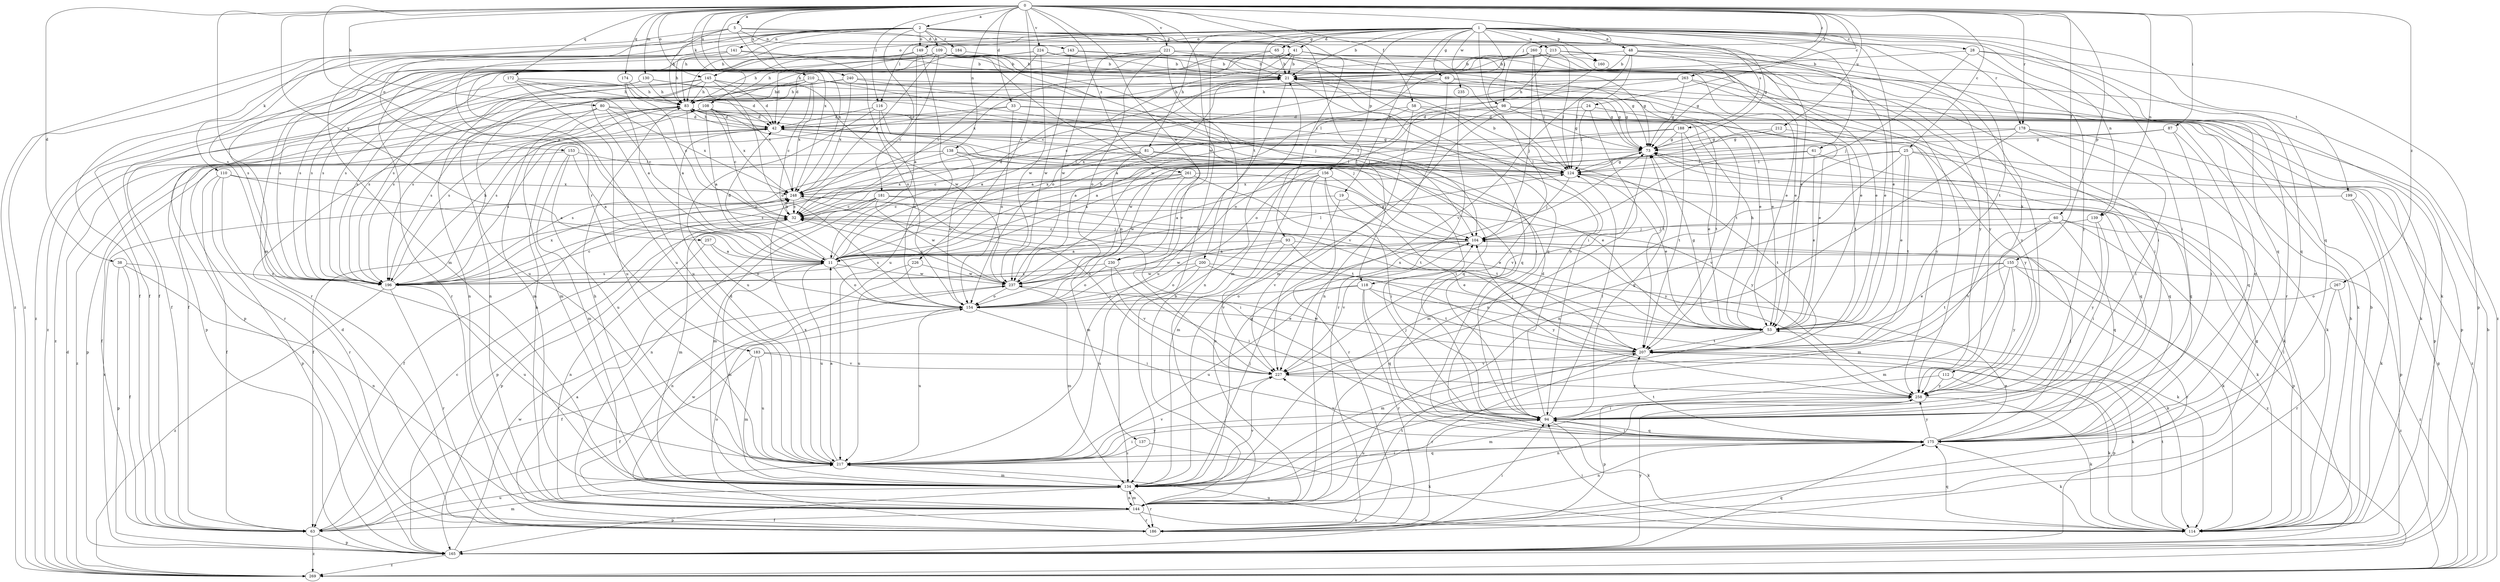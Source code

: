 strict digraph  {
0;
1;
2;
5;
11;
19;
21;
24;
25;
28;
32;
33;
38;
41;
42;
48;
53;
58;
60;
61;
63;
65;
69;
73;
80;
81;
83;
87;
93;
94;
98;
104;
108;
109;
110;
112;
114;
116;
118;
124;
130;
134;
137;
138;
139;
141;
143;
144;
145;
149;
153;
154;
155;
156;
160;
165;
172;
174;
175;
178;
181;
183;
184;
186;
188;
196;
199;
200;
207;
210;
212;
213;
217;
221;
224;
226;
227;
230;
235;
237;
240;
248;
257;
258;
260;
261;
263;
267;
269;
0 -> 2  [label=a];
0 -> 5  [label=a];
0 -> 11  [label=a];
0 -> 24  [label=c];
0 -> 25  [label=c];
0 -> 33  [label=d];
0 -> 38  [label=d];
0 -> 58  [label=f];
0 -> 60  [label=f];
0 -> 80  [label=h];
0 -> 87  [label=i];
0 -> 93  [label=i];
0 -> 98  [label=j];
0 -> 108  [label=k];
0 -> 116  [label=l];
0 -> 130  [label=m];
0 -> 134  [label=m];
0 -> 137  [label=n];
0 -> 138  [label=n];
0 -> 139  [label=n];
0 -> 145  [label=o];
0 -> 155  [label=p];
0 -> 172  [label=q];
0 -> 174  [label=q];
0 -> 178  [label=r];
0 -> 210  [label=u];
0 -> 212  [label=u];
0 -> 221  [label=v];
0 -> 224  [label=v];
0 -> 226  [label=v];
0 -> 230  [label=w];
0 -> 240  [label=x];
0 -> 248  [label=x];
0 -> 257  [label=y];
0 -> 260  [label=z];
0 -> 261  [label=z];
0 -> 263  [label=z];
0 -> 267  [label=z];
1 -> 19  [label=b];
1 -> 21  [label=b];
1 -> 28  [label=c];
1 -> 41  [label=d];
1 -> 48  [label=e];
1 -> 53  [label=e];
1 -> 61  [label=f];
1 -> 65  [label=g];
1 -> 69  [label=g];
1 -> 73  [label=g];
1 -> 81  [label=h];
1 -> 83  [label=h];
1 -> 94  [label=i];
1 -> 98  [label=j];
1 -> 116  [label=l];
1 -> 118  [label=l];
1 -> 139  [label=n];
1 -> 145  [label=o];
1 -> 149  [label=o];
1 -> 156  [label=p];
1 -> 160  [label=p];
1 -> 175  [label=q];
1 -> 178  [label=r];
1 -> 199  [label=t];
1 -> 200  [label=t];
1 -> 207  [label=t];
1 -> 213  [label=u];
1 -> 230  [label=w];
1 -> 235  [label=w];
2 -> 41  [label=d];
2 -> 83  [label=h];
2 -> 109  [label=k];
2 -> 110  [label=k];
2 -> 112  [label=k];
2 -> 118  [label=l];
2 -> 134  [label=m];
2 -> 141  [label=n];
2 -> 149  [label=o];
2 -> 160  [label=p];
2 -> 181  [label=r];
2 -> 183  [label=r];
2 -> 184  [label=r];
2 -> 188  [label=s];
2 -> 196  [label=s];
2 -> 269  [label=z];
5 -> 41  [label=d];
5 -> 53  [label=e];
5 -> 83  [label=h];
5 -> 143  [label=n];
5 -> 153  [label=o];
5 -> 248  [label=x];
5 -> 269  [label=z];
11 -> 41  [label=d];
11 -> 42  [label=d];
11 -> 124  [label=l];
11 -> 134  [label=m];
11 -> 154  [label=o];
11 -> 196  [label=s];
11 -> 217  [label=u];
11 -> 237  [label=w];
19 -> 32  [label=c];
19 -> 207  [label=t];
19 -> 227  [label=v];
21 -> 83  [label=h];
21 -> 175  [label=q];
21 -> 196  [label=s];
21 -> 217  [label=u];
24 -> 42  [label=d];
24 -> 53  [label=e];
24 -> 124  [label=l];
24 -> 144  [label=n];
25 -> 53  [label=e];
25 -> 124  [label=l];
25 -> 134  [label=m];
25 -> 175  [label=q];
25 -> 207  [label=t];
25 -> 227  [label=v];
25 -> 269  [label=z];
28 -> 21  [label=b];
28 -> 104  [label=j];
28 -> 165  [label=p];
28 -> 175  [label=q];
28 -> 258  [label=y];
32 -> 104  [label=j];
32 -> 134  [label=m];
32 -> 165  [label=p];
32 -> 248  [label=x];
33 -> 42  [label=d];
33 -> 124  [label=l];
33 -> 144  [label=n];
33 -> 154  [label=o];
33 -> 207  [label=t];
38 -> 63  [label=f];
38 -> 144  [label=n];
38 -> 165  [label=p];
38 -> 196  [label=s];
41 -> 21  [label=b];
41 -> 53  [label=e];
41 -> 124  [label=l];
41 -> 154  [label=o];
41 -> 196  [label=s];
41 -> 217  [label=u];
41 -> 258  [label=y];
42 -> 73  [label=g];
42 -> 83  [label=h];
42 -> 94  [label=i];
42 -> 124  [label=l];
42 -> 196  [label=s];
48 -> 21  [label=b];
48 -> 53  [label=e];
48 -> 73  [label=g];
48 -> 114  [label=k];
48 -> 124  [label=l];
48 -> 196  [label=s];
48 -> 227  [label=v];
53 -> 73  [label=g];
53 -> 83  [label=h];
53 -> 134  [label=m];
53 -> 207  [label=t];
53 -> 248  [label=x];
58 -> 11  [label=a];
58 -> 42  [label=d];
58 -> 114  [label=k];
58 -> 175  [label=q];
58 -> 227  [label=v];
60 -> 104  [label=j];
60 -> 114  [label=k];
60 -> 134  [label=m];
60 -> 165  [label=p];
60 -> 175  [label=q];
60 -> 227  [label=v];
61 -> 11  [label=a];
61 -> 53  [label=e];
61 -> 114  [label=k];
61 -> 124  [label=l];
63 -> 32  [label=c];
63 -> 134  [label=m];
63 -> 165  [label=p];
63 -> 217  [label=u];
63 -> 269  [label=z];
65 -> 21  [label=b];
65 -> 53  [label=e];
65 -> 196  [label=s];
65 -> 248  [label=x];
69 -> 32  [label=c];
69 -> 53  [label=e];
69 -> 73  [label=g];
69 -> 83  [label=h];
69 -> 144  [label=n];
73 -> 124  [label=l];
73 -> 175  [label=q];
73 -> 196  [label=s];
73 -> 227  [label=v];
80 -> 32  [label=c];
80 -> 42  [label=d];
80 -> 134  [label=m];
80 -> 186  [label=r];
80 -> 196  [label=s];
80 -> 248  [label=x];
80 -> 258  [label=y];
81 -> 32  [label=c];
81 -> 124  [label=l];
81 -> 154  [label=o];
81 -> 175  [label=q];
81 -> 196  [label=s];
83 -> 42  [label=d];
83 -> 94  [label=i];
83 -> 134  [label=m];
83 -> 154  [label=o];
83 -> 165  [label=p];
83 -> 196  [label=s];
87 -> 73  [label=g];
87 -> 94  [label=i];
87 -> 175  [label=q];
87 -> 248  [label=x];
93 -> 11  [label=a];
93 -> 53  [label=e];
93 -> 227  [label=v];
93 -> 237  [label=w];
93 -> 269  [label=z];
94 -> 21  [label=b];
94 -> 42  [label=d];
94 -> 73  [label=g];
94 -> 104  [label=j];
94 -> 114  [label=k];
94 -> 124  [label=l];
94 -> 175  [label=q];
98 -> 11  [label=a];
98 -> 42  [label=d];
98 -> 73  [label=g];
98 -> 154  [label=o];
98 -> 165  [label=p];
98 -> 207  [label=t];
104 -> 11  [label=a];
104 -> 32  [label=c];
104 -> 114  [label=k];
104 -> 196  [label=s];
104 -> 227  [label=v];
108 -> 11  [label=a];
108 -> 32  [label=c];
108 -> 42  [label=d];
108 -> 104  [label=j];
108 -> 196  [label=s];
108 -> 207  [label=t];
108 -> 248  [label=x];
108 -> 269  [label=z];
109 -> 21  [label=b];
109 -> 32  [label=c];
109 -> 42  [label=d];
109 -> 73  [label=g];
109 -> 83  [label=h];
109 -> 104  [label=j];
109 -> 175  [label=q];
109 -> 196  [label=s];
109 -> 227  [label=v];
109 -> 248  [label=x];
109 -> 258  [label=y];
109 -> 269  [label=z];
110 -> 11  [label=a];
110 -> 63  [label=f];
110 -> 165  [label=p];
110 -> 186  [label=r];
110 -> 248  [label=x];
112 -> 114  [label=k];
112 -> 165  [label=p];
112 -> 258  [label=y];
114 -> 21  [label=b];
114 -> 83  [label=h];
114 -> 94  [label=i];
114 -> 124  [label=l];
114 -> 175  [label=q];
114 -> 207  [label=t];
114 -> 217  [label=u];
116 -> 42  [label=d];
116 -> 154  [label=o];
116 -> 175  [label=q];
116 -> 217  [label=u];
118 -> 114  [label=k];
118 -> 154  [label=o];
118 -> 175  [label=q];
118 -> 186  [label=r];
118 -> 207  [label=t];
118 -> 217  [label=u];
124 -> 21  [label=b];
124 -> 53  [label=e];
124 -> 73  [label=g];
124 -> 104  [label=j];
124 -> 207  [label=t];
124 -> 248  [label=x];
130 -> 83  [label=h];
130 -> 104  [label=j];
130 -> 144  [label=n];
130 -> 196  [label=s];
130 -> 248  [label=x];
134 -> 73  [label=g];
134 -> 83  [label=h];
134 -> 94  [label=i];
134 -> 104  [label=j];
134 -> 144  [label=n];
134 -> 165  [label=p];
134 -> 186  [label=r];
134 -> 227  [label=v];
137 -> 114  [label=k];
137 -> 217  [label=u];
138 -> 53  [label=e];
138 -> 63  [label=f];
138 -> 124  [label=l];
138 -> 154  [label=o];
138 -> 165  [label=p];
139 -> 94  [label=i];
139 -> 104  [label=j];
139 -> 258  [label=y];
141 -> 21  [label=b];
141 -> 63  [label=f];
141 -> 83  [label=h];
141 -> 154  [label=o];
141 -> 196  [label=s];
143 -> 21  [label=b];
143 -> 53  [label=e];
143 -> 83  [label=h];
143 -> 237  [label=w];
144 -> 21  [label=b];
144 -> 63  [label=f];
144 -> 114  [label=k];
144 -> 134  [label=m];
144 -> 186  [label=r];
144 -> 207  [label=t];
144 -> 237  [label=w];
145 -> 42  [label=d];
145 -> 63  [label=f];
145 -> 73  [label=g];
145 -> 83  [label=h];
145 -> 154  [label=o];
145 -> 165  [label=p];
145 -> 196  [label=s];
145 -> 217  [label=u];
145 -> 237  [label=w];
149 -> 11  [label=a];
149 -> 21  [label=b];
149 -> 83  [label=h];
149 -> 186  [label=r];
149 -> 217  [label=u];
153 -> 11  [label=a];
153 -> 124  [label=l];
153 -> 134  [label=m];
153 -> 217  [label=u];
153 -> 269  [label=z];
154 -> 53  [label=e];
154 -> 63  [label=f];
154 -> 94  [label=i];
154 -> 217  [label=u];
155 -> 53  [label=e];
155 -> 134  [label=m];
155 -> 186  [label=r];
155 -> 207  [label=t];
155 -> 237  [label=w];
155 -> 258  [label=y];
155 -> 269  [label=z];
156 -> 11  [label=a];
156 -> 94  [label=i];
156 -> 104  [label=j];
156 -> 134  [label=m];
156 -> 144  [label=n];
156 -> 186  [label=r];
156 -> 248  [label=x];
160 -> 134  [label=m];
160 -> 258  [label=y];
165 -> 175  [label=q];
165 -> 237  [label=w];
165 -> 248  [label=x];
165 -> 258  [label=y];
165 -> 269  [label=z];
172 -> 11  [label=a];
172 -> 42  [label=d];
172 -> 83  [label=h];
172 -> 217  [label=u];
174 -> 11  [label=a];
174 -> 32  [label=c];
174 -> 83  [label=h];
175 -> 53  [label=e];
175 -> 94  [label=i];
175 -> 104  [label=j];
175 -> 114  [label=k];
175 -> 144  [label=n];
175 -> 207  [label=t];
175 -> 217  [label=u];
175 -> 227  [label=v];
175 -> 258  [label=y];
178 -> 11  [label=a];
178 -> 73  [label=g];
178 -> 94  [label=i];
178 -> 114  [label=k];
178 -> 144  [label=n];
178 -> 165  [label=p];
181 -> 32  [label=c];
181 -> 53  [label=e];
181 -> 134  [label=m];
181 -> 144  [label=n];
181 -> 165  [label=p];
181 -> 237  [label=w];
181 -> 258  [label=y];
183 -> 63  [label=f];
183 -> 114  [label=k];
183 -> 134  [label=m];
183 -> 217  [label=u];
183 -> 227  [label=v];
184 -> 21  [label=b];
184 -> 42  [label=d];
186 -> 11  [label=a];
186 -> 42  [label=d];
186 -> 73  [label=g];
186 -> 94  [label=i];
186 -> 154  [label=o];
188 -> 11  [label=a];
188 -> 53  [label=e];
188 -> 73  [label=g];
188 -> 207  [label=t];
188 -> 237  [label=w];
196 -> 32  [label=c];
196 -> 83  [label=h];
196 -> 186  [label=r];
196 -> 217  [label=u];
196 -> 248  [label=x];
196 -> 269  [label=z];
199 -> 32  [label=c];
199 -> 114  [label=k];
199 -> 165  [label=p];
200 -> 114  [label=k];
200 -> 154  [label=o];
200 -> 196  [label=s];
200 -> 217  [label=u];
200 -> 258  [label=y];
207 -> 104  [label=j];
207 -> 165  [label=p];
207 -> 186  [label=r];
207 -> 227  [label=v];
207 -> 237  [label=w];
210 -> 32  [label=c];
210 -> 53  [label=e];
210 -> 73  [label=g];
210 -> 83  [label=h];
210 -> 94  [label=i];
210 -> 196  [label=s];
210 -> 207  [label=t];
210 -> 217  [label=u];
210 -> 248  [label=x];
210 -> 269  [label=z];
212 -> 73  [label=g];
212 -> 154  [label=o];
212 -> 258  [label=y];
213 -> 21  [label=b];
213 -> 63  [label=f];
213 -> 124  [label=l];
213 -> 134  [label=m];
213 -> 175  [label=q];
213 -> 186  [label=r];
217 -> 11  [label=a];
217 -> 42  [label=d];
217 -> 94  [label=i];
217 -> 134  [label=m];
217 -> 175  [label=q];
217 -> 227  [label=v];
217 -> 248  [label=x];
217 -> 258  [label=y];
221 -> 21  [label=b];
221 -> 94  [label=i];
221 -> 144  [label=n];
221 -> 154  [label=o];
221 -> 196  [label=s];
221 -> 237  [label=w];
224 -> 21  [label=b];
224 -> 32  [label=c];
224 -> 63  [label=f];
224 -> 73  [label=g];
224 -> 186  [label=r];
224 -> 237  [label=w];
224 -> 269  [label=z];
226 -> 144  [label=n];
226 -> 217  [label=u];
226 -> 237  [label=w];
227 -> 32  [label=c];
227 -> 258  [label=y];
230 -> 94  [label=i];
230 -> 154  [label=o];
230 -> 196  [label=s];
230 -> 227  [label=v];
235 -> 186  [label=r];
237 -> 21  [label=b];
237 -> 32  [label=c];
237 -> 134  [label=m];
237 -> 154  [label=o];
240 -> 83  [label=h];
240 -> 114  [label=k];
240 -> 124  [label=l];
240 -> 144  [label=n];
240 -> 248  [label=x];
248 -> 32  [label=c];
248 -> 63  [label=f];
248 -> 94  [label=i];
248 -> 207  [label=t];
257 -> 11  [label=a];
257 -> 144  [label=n];
257 -> 154  [label=o];
258 -> 94  [label=i];
258 -> 114  [label=k];
258 -> 134  [label=m];
258 -> 144  [label=n];
260 -> 21  [label=b];
260 -> 32  [label=c];
260 -> 53  [label=e];
260 -> 94  [label=i];
260 -> 104  [label=j];
260 -> 124  [label=l];
260 -> 196  [label=s];
260 -> 237  [label=w];
260 -> 258  [label=y];
261 -> 63  [label=f];
261 -> 134  [label=m];
261 -> 207  [label=t];
261 -> 237  [label=w];
261 -> 248  [label=x];
261 -> 258  [label=y];
263 -> 11  [label=a];
263 -> 63  [label=f];
263 -> 73  [label=g];
263 -> 83  [label=h];
263 -> 94  [label=i];
263 -> 258  [label=y];
267 -> 154  [label=o];
267 -> 186  [label=r];
267 -> 269  [label=z];
269 -> 21  [label=b];
269 -> 42  [label=d];
269 -> 73  [label=g];
}

